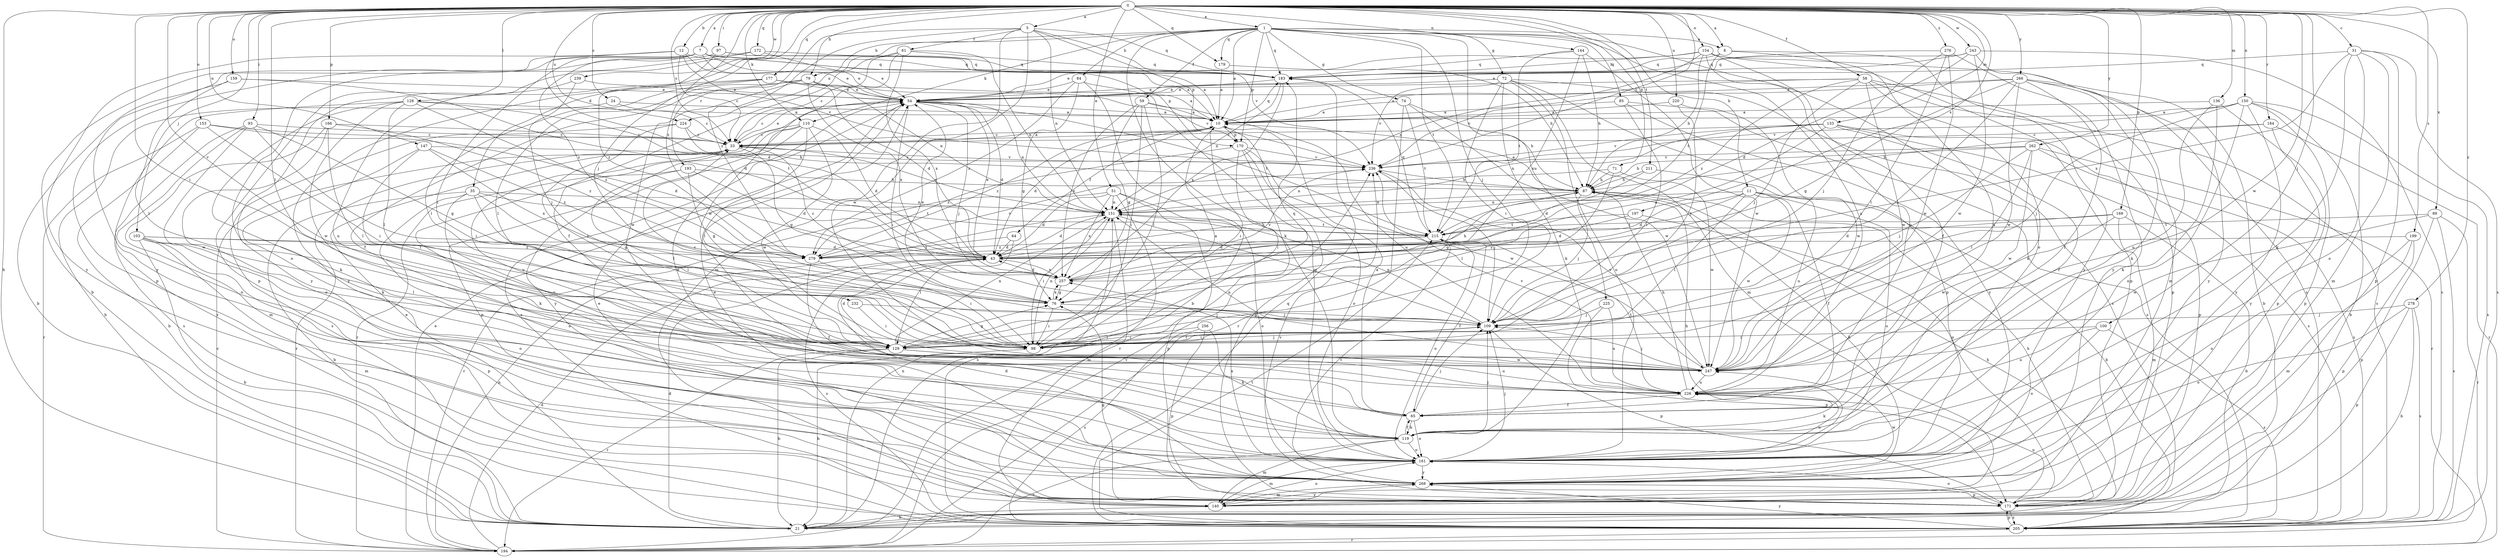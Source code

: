 strict digraph  {
0;
1;
5;
7;
8;
10;
11;
12;
21;
24;
31;
33;
35;
43;
51;
54;
58;
59;
61;
64;
65;
71;
72;
74;
76;
79;
84;
85;
87;
89;
93;
97;
98;
100;
103;
109;
110;
119;
128;
129;
133;
136;
140;
144;
147;
150;
151;
153;
154;
159;
161;
166;
169;
170;
171;
172;
177;
179;
183;
184;
193;
194;
197;
199;
205;
211;
215;
220;
224;
225;
226;
232;
236;
239;
243;
247;
256;
257;
262;
266;
268;
276;
278;
279;
0 -> 1  [label=a];
0 -> 5  [label=a];
0 -> 7  [label=a];
0 -> 8  [label=a];
0 -> 11  [label=b];
0 -> 12  [label=b];
0 -> 21  [label=b];
0 -> 24  [label=c];
0 -> 31  [label=c];
0 -> 33  [label=c];
0 -> 35  [label=d];
0 -> 51  [label=e];
0 -> 58  [label=f];
0 -> 71  [label=g];
0 -> 79  [label=h];
0 -> 89  [label=x];
0 -> 93  [label=i];
0 -> 97  [label=i];
0 -> 98  [label=i];
0 -> 100  [label=j];
0 -> 103  [label=j];
0 -> 109  [label=j];
0 -> 110  [label=k];
0 -> 128  [label=l];
0 -> 129  [label=l];
0 -> 133  [label=m];
0 -> 136  [label=m];
0 -> 144  [label=n];
0 -> 147  [label=n];
0 -> 150  [label=n];
0 -> 153  [label=o];
0 -> 154  [label=o];
0 -> 159  [label=o];
0 -> 166  [label=p];
0 -> 169  [label=p];
0 -> 172  [label=q];
0 -> 177  [label=q];
0 -> 179  [label=q];
0 -> 184  [label=r];
0 -> 197  [label=s];
0 -> 199  [label=s];
0 -> 211  [label=t];
0 -> 220  [label=u];
0 -> 224  [label=u];
0 -> 232  [label=v];
0 -> 236  [label=v];
0 -> 239  [label=w];
0 -> 243  [label=w];
0 -> 247  [label=w];
0 -> 262  [label=y];
0 -> 266  [label=y];
0 -> 276  [label=z];
0 -> 278  [label=z];
0 -> 279  [label=z];
1 -> 8  [label=a];
1 -> 10  [label=a];
1 -> 59  [label=f];
1 -> 72  [label=g];
1 -> 74  [label=g];
1 -> 79  [label=h];
1 -> 84  [label=h];
1 -> 85  [label=h];
1 -> 109  [label=j];
1 -> 110  [label=k];
1 -> 119  [label=k];
1 -> 161  [label=o];
1 -> 170  [label=p];
1 -> 179  [label=q];
1 -> 183  [label=q];
1 -> 215  [label=t];
1 -> 224  [label=u];
1 -> 225  [label=u];
1 -> 226  [label=u];
5 -> 61  [label=f];
5 -> 140  [label=m];
5 -> 151  [label=n];
5 -> 170  [label=p];
5 -> 183  [label=q];
5 -> 193  [label=r];
5 -> 236  [label=v];
5 -> 247  [label=w];
5 -> 279  [label=z];
7 -> 10  [label=a];
7 -> 21  [label=b];
7 -> 54  [label=e];
7 -> 98  [label=i];
7 -> 170  [label=p];
7 -> 183  [label=q];
7 -> 268  [label=y];
7 -> 279  [label=z];
8 -> 183  [label=q];
8 -> 215  [label=t];
8 -> 226  [label=u];
8 -> 268  [label=y];
10 -> 33  [label=c];
10 -> 43  [label=d];
10 -> 64  [label=f];
10 -> 98  [label=i];
10 -> 170  [label=p];
10 -> 171  [label=p];
10 -> 183  [label=q];
10 -> 279  [label=z];
11 -> 21  [label=b];
11 -> 43  [label=d];
11 -> 65  [label=f];
11 -> 76  [label=g];
11 -> 129  [label=l];
11 -> 151  [label=n];
11 -> 161  [label=o];
11 -> 247  [label=w];
12 -> 33  [label=c];
12 -> 43  [label=d];
12 -> 54  [label=e];
12 -> 183  [label=q];
12 -> 236  [label=v];
12 -> 268  [label=y];
21 -> 43  [label=d];
21 -> 54  [label=e];
21 -> 87  [label=h];
21 -> 151  [label=n];
24 -> 10  [label=a];
24 -> 21  [label=b];
24 -> 33  [label=c];
31 -> 119  [label=k];
31 -> 140  [label=m];
31 -> 161  [label=o];
31 -> 171  [label=p];
31 -> 183  [label=q];
31 -> 205  [label=s];
31 -> 257  [label=x];
33 -> 10  [label=a];
33 -> 54  [label=e];
33 -> 76  [label=g];
33 -> 194  [label=r];
33 -> 226  [label=u];
33 -> 236  [label=v];
35 -> 21  [label=b];
35 -> 76  [label=g];
35 -> 98  [label=i];
35 -> 151  [label=n];
35 -> 161  [label=o];
35 -> 215  [label=t];
35 -> 226  [label=u];
43 -> 54  [label=e];
43 -> 87  [label=h];
43 -> 205  [label=s];
43 -> 257  [label=x];
51 -> 43  [label=d];
51 -> 151  [label=n];
51 -> 161  [label=o];
51 -> 171  [label=p];
51 -> 194  [label=r];
51 -> 205  [label=s];
51 -> 257  [label=x];
54 -> 10  [label=a];
54 -> 33  [label=c];
54 -> 43  [label=d];
54 -> 98  [label=i];
54 -> 109  [label=j];
54 -> 151  [label=n];
54 -> 205  [label=s];
54 -> 215  [label=t];
58 -> 10  [label=a];
58 -> 54  [label=e];
58 -> 109  [label=j];
58 -> 119  [label=k];
58 -> 171  [label=p];
58 -> 205  [label=s];
58 -> 247  [label=w];
58 -> 279  [label=z];
59 -> 10  [label=a];
59 -> 76  [label=g];
59 -> 98  [label=i];
59 -> 129  [label=l];
59 -> 226  [label=u];
59 -> 257  [label=x];
61 -> 33  [label=c];
61 -> 65  [label=f];
61 -> 151  [label=n];
61 -> 183  [label=q];
61 -> 247  [label=w];
61 -> 257  [label=x];
64 -> 43  [label=d];
64 -> 129  [label=l];
64 -> 279  [label=z];
65 -> 10  [label=a];
65 -> 109  [label=j];
65 -> 119  [label=k];
65 -> 161  [label=o];
71 -> 87  [label=h];
71 -> 129  [label=l];
71 -> 151  [label=n];
71 -> 247  [label=w];
72 -> 54  [label=e];
72 -> 98  [label=i];
72 -> 119  [label=k];
72 -> 140  [label=m];
72 -> 161  [label=o];
72 -> 171  [label=p];
72 -> 205  [label=s];
72 -> 236  [label=v];
74 -> 10  [label=a];
74 -> 87  [label=h];
74 -> 194  [label=r];
74 -> 215  [label=t];
74 -> 247  [label=w];
76 -> 54  [label=e];
76 -> 98  [label=i];
76 -> 109  [label=j];
76 -> 257  [label=x];
79 -> 43  [label=d];
79 -> 54  [label=e];
79 -> 65  [label=f];
79 -> 129  [label=l];
79 -> 151  [label=n];
79 -> 247  [label=w];
79 -> 257  [label=x];
84 -> 21  [label=b];
84 -> 54  [label=e];
84 -> 76  [label=g];
84 -> 161  [label=o];
84 -> 279  [label=z];
85 -> 10  [label=a];
85 -> 98  [label=i];
85 -> 205  [label=s];
85 -> 268  [label=y];
87 -> 10  [label=a];
87 -> 109  [label=j];
87 -> 151  [label=n];
89 -> 171  [label=p];
89 -> 194  [label=r];
89 -> 205  [label=s];
89 -> 215  [label=t];
89 -> 247  [label=w];
93 -> 33  [label=c];
93 -> 76  [label=g];
93 -> 98  [label=i];
93 -> 161  [label=o];
93 -> 205  [label=s];
93 -> 247  [label=w];
97 -> 10  [label=a];
97 -> 171  [label=p];
97 -> 183  [label=q];
97 -> 279  [label=z];
98 -> 10  [label=a];
98 -> 21  [label=b];
98 -> 33  [label=c];
98 -> 109  [label=j];
98 -> 151  [label=n];
100 -> 98  [label=i];
100 -> 161  [label=o];
100 -> 205  [label=s];
100 -> 226  [label=u];
103 -> 21  [label=b];
103 -> 43  [label=d];
103 -> 129  [label=l];
103 -> 140  [label=m];
103 -> 161  [label=o];
103 -> 171  [label=p];
103 -> 279  [label=z];
109 -> 98  [label=i];
109 -> 129  [label=l];
109 -> 151  [label=n];
109 -> 171  [label=p];
110 -> 33  [label=c];
110 -> 43  [label=d];
110 -> 129  [label=l];
110 -> 171  [label=p];
110 -> 194  [label=r];
110 -> 247  [label=w];
110 -> 268  [label=y];
119 -> 54  [label=e];
119 -> 65  [label=f];
119 -> 109  [label=j];
119 -> 140  [label=m];
119 -> 161  [label=o];
119 -> 194  [label=r];
128 -> 10  [label=a];
128 -> 119  [label=k];
128 -> 129  [label=l];
128 -> 205  [label=s];
128 -> 215  [label=t];
128 -> 247  [label=w];
128 -> 279  [label=z];
129 -> 21  [label=b];
129 -> 43  [label=d];
129 -> 76  [label=g];
129 -> 109  [label=j];
129 -> 151  [label=n];
129 -> 183  [label=q];
129 -> 194  [label=r];
129 -> 226  [label=u];
129 -> 247  [label=w];
133 -> 33  [label=c];
133 -> 65  [label=f];
133 -> 151  [label=n];
133 -> 171  [label=p];
133 -> 205  [label=s];
133 -> 236  [label=v];
133 -> 257  [label=x];
136 -> 10  [label=a];
136 -> 119  [label=k];
136 -> 171  [label=p];
136 -> 226  [label=u];
140 -> 21  [label=b];
140 -> 161  [label=o];
140 -> 268  [label=y];
144 -> 87  [label=h];
144 -> 183  [label=q];
144 -> 215  [label=t];
144 -> 247  [label=w];
144 -> 257  [label=x];
147 -> 119  [label=k];
147 -> 129  [label=l];
147 -> 236  [label=v];
147 -> 257  [label=x];
147 -> 279  [label=z];
150 -> 10  [label=a];
150 -> 21  [label=b];
150 -> 109  [label=j];
150 -> 161  [label=o];
150 -> 171  [label=p];
150 -> 205  [label=s];
150 -> 236  [label=v];
150 -> 268  [label=y];
151 -> 33  [label=c];
151 -> 43  [label=d];
151 -> 98  [label=i];
151 -> 109  [label=j];
151 -> 140  [label=m];
151 -> 215  [label=t];
153 -> 21  [label=b];
153 -> 33  [label=c];
153 -> 43  [label=d];
153 -> 98  [label=i];
153 -> 194  [label=r];
154 -> 54  [label=e];
154 -> 65  [label=f];
154 -> 87  [label=h];
154 -> 151  [label=n];
154 -> 171  [label=p];
154 -> 183  [label=q];
154 -> 205  [label=s];
154 -> 226  [label=u];
159 -> 21  [label=b];
159 -> 43  [label=d];
159 -> 54  [label=e];
159 -> 129  [label=l];
161 -> 87  [label=h];
161 -> 109  [label=j];
161 -> 140  [label=m];
161 -> 226  [label=u];
161 -> 257  [label=x];
161 -> 268  [label=y];
166 -> 33  [label=c];
166 -> 129  [label=l];
166 -> 140  [label=m];
166 -> 161  [label=o];
166 -> 279  [label=z];
169 -> 21  [label=b];
169 -> 43  [label=d];
169 -> 140  [label=m];
169 -> 215  [label=t];
169 -> 247  [label=w];
170 -> 98  [label=i];
170 -> 161  [label=o];
170 -> 194  [label=r];
170 -> 236  [label=v];
170 -> 247  [label=w];
170 -> 279  [label=z];
171 -> 54  [label=e];
171 -> 76  [label=g];
171 -> 87  [label=h];
171 -> 161  [label=o];
171 -> 205  [label=s];
171 -> 226  [label=u];
171 -> 236  [label=v];
172 -> 54  [label=e];
172 -> 161  [label=o];
172 -> 171  [label=p];
172 -> 183  [label=q];
177 -> 10  [label=a];
177 -> 54  [label=e];
177 -> 129  [label=l];
177 -> 226  [label=u];
177 -> 236  [label=v];
177 -> 268  [label=y];
179 -> 10  [label=a];
179 -> 87  [label=h];
183 -> 54  [label=e];
183 -> 151  [label=n];
183 -> 257  [label=x];
184 -> 33  [label=c];
184 -> 87  [label=h];
184 -> 194  [label=r];
184 -> 268  [label=y];
193 -> 43  [label=d];
193 -> 76  [label=g];
193 -> 87  [label=h];
193 -> 119  [label=k];
193 -> 129  [label=l];
194 -> 33  [label=c];
194 -> 43  [label=d];
194 -> 54  [label=e];
194 -> 151  [label=n];
194 -> 236  [label=v];
197 -> 43  [label=d];
197 -> 161  [label=o];
197 -> 215  [label=t];
199 -> 140  [label=m];
199 -> 161  [label=o];
199 -> 171  [label=p];
199 -> 279  [label=z];
205 -> 171  [label=p];
205 -> 183  [label=q];
205 -> 194  [label=r];
205 -> 215  [label=t];
205 -> 268  [label=y];
211 -> 43  [label=d];
211 -> 87  [label=h];
211 -> 226  [label=u];
215 -> 43  [label=d];
215 -> 65  [label=f];
215 -> 161  [label=o];
215 -> 183  [label=q];
215 -> 279  [label=z];
220 -> 10  [label=a];
220 -> 109  [label=j];
220 -> 247  [label=w];
224 -> 33  [label=c];
224 -> 87  [label=h];
224 -> 98  [label=i];
224 -> 205  [label=s];
225 -> 109  [label=j];
225 -> 171  [label=p];
225 -> 226  [label=u];
226 -> 65  [label=f];
226 -> 87  [label=h];
226 -> 119  [label=k];
226 -> 215  [label=t];
226 -> 236  [label=v];
232 -> 98  [label=i];
232 -> 109  [label=j];
236 -> 87  [label=h];
236 -> 109  [label=j];
239 -> 54  [label=e];
239 -> 109  [label=j];
239 -> 268  [label=y];
243 -> 43  [label=d];
243 -> 54  [label=e];
243 -> 140  [label=m];
243 -> 183  [label=q];
243 -> 205  [label=s];
243 -> 247  [label=w];
247 -> 109  [label=j];
247 -> 151  [label=n];
247 -> 226  [label=u];
247 -> 236  [label=v];
256 -> 98  [label=i];
256 -> 119  [label=k];
256 -> 171  [label=p];
256 -> 205  [label=s];
257 -> 33  [label=c];
257 -> 43  [label=d];
257 -> 76  [label=g];
257 -> 87  [label=h];
257 -> 236  [label=v];
262 -> 87  [label=h];
262 -> 109  [label=j];
262 -> 129  [label=l];
262 -> 194  [label=r];
262 -> 205  [label=s];
262 -> 236  [label=v];
262 -> 247  [label=w];
266 -> 21  [label=b];
266 -> 54  [label=e];
266 -> 65  [label=f];
266 -> 76  [label=g];
266 -> 109  [label=j];
266 -> 119  [label=k];
266 -> 236  [label=v];
266 -> 247  [label=w];
266 -> 268  [label=y];
268 -> 43  [label=d];
268 -> 54  [label=e];
268 -> 87  [label=h];
268 -> 140  [label=m];
268 -> 171  [label=p];
268 -> 215  [label=t];
268 -> 247  [label=w];
276 -> 109  [label=j];
276 -> 129  [label=l];
276 -> 183  [label=q];
276 -> 247  [label=w];
276 -> 268  [label=y];
278 -> 21  [label=b];
278 -> 109  [label=j];
278 -> 161  [label=o];
278 -> 171  [label=p];
278 -> 205  [label=s];
279 -> 65  [label=f];
279 -> 98  [label=i];
279 -> 236  [label=v];
}
